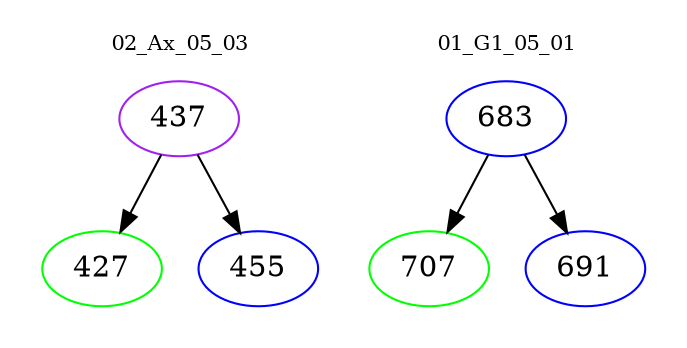 digraph{
subgraph cluster_0 {
color = white
label = "02_Ax_05_03";
fontsize=10;
T0_437 [label="437", color="purple"]
T0_437 -> T0_427 [color="black"]
T0_427 [label="427", color="green"]
T0_437 -> T0_455 [color="black"]
T0_455 [label="455", color="blue"]
}
subgraph cluster_1 {
color = white
label = "01_G1_05_01";
fontsize=10;
T1_683 [label="683", color="blue"]
T1_683 -> T1_707 [color="black"]
T1_707 [label="707", color="green"]
T1_683 -> T1_691 [color="black"]
T1_691 [label="691", color="blue"]
}
}
